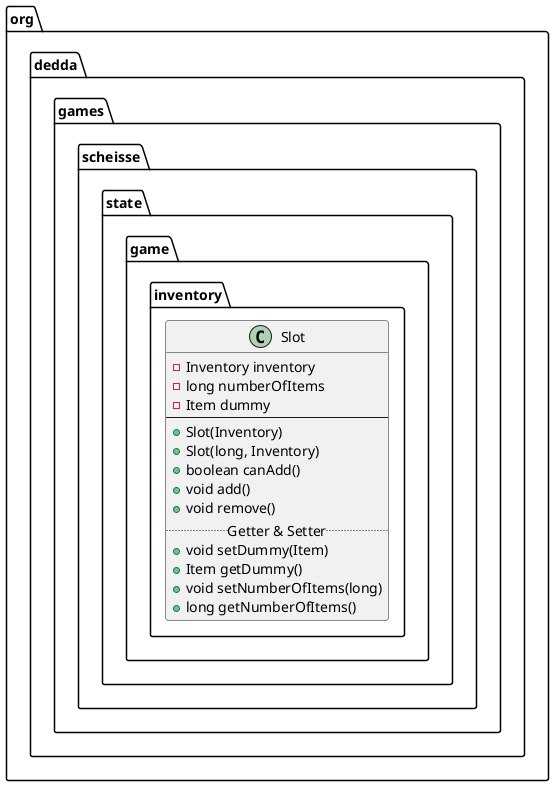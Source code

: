 @startuml
class org.dedda.games.scheisse.state.game.inventory.Slot{
    - Inventory inventory
    - long numberOfItems
    - Item dummy
    --
    + Slot(Inventory)
    + Slot(long, Inventory)
    + boolean canAdd()
    + void add()
    + void remove()
    .. Getter & Setter ..
    + void setDummy(Item)
    + Item getDummy()
    + void setNumberOfItems(long)
    + long getNumberOfItems()
}
@enduml